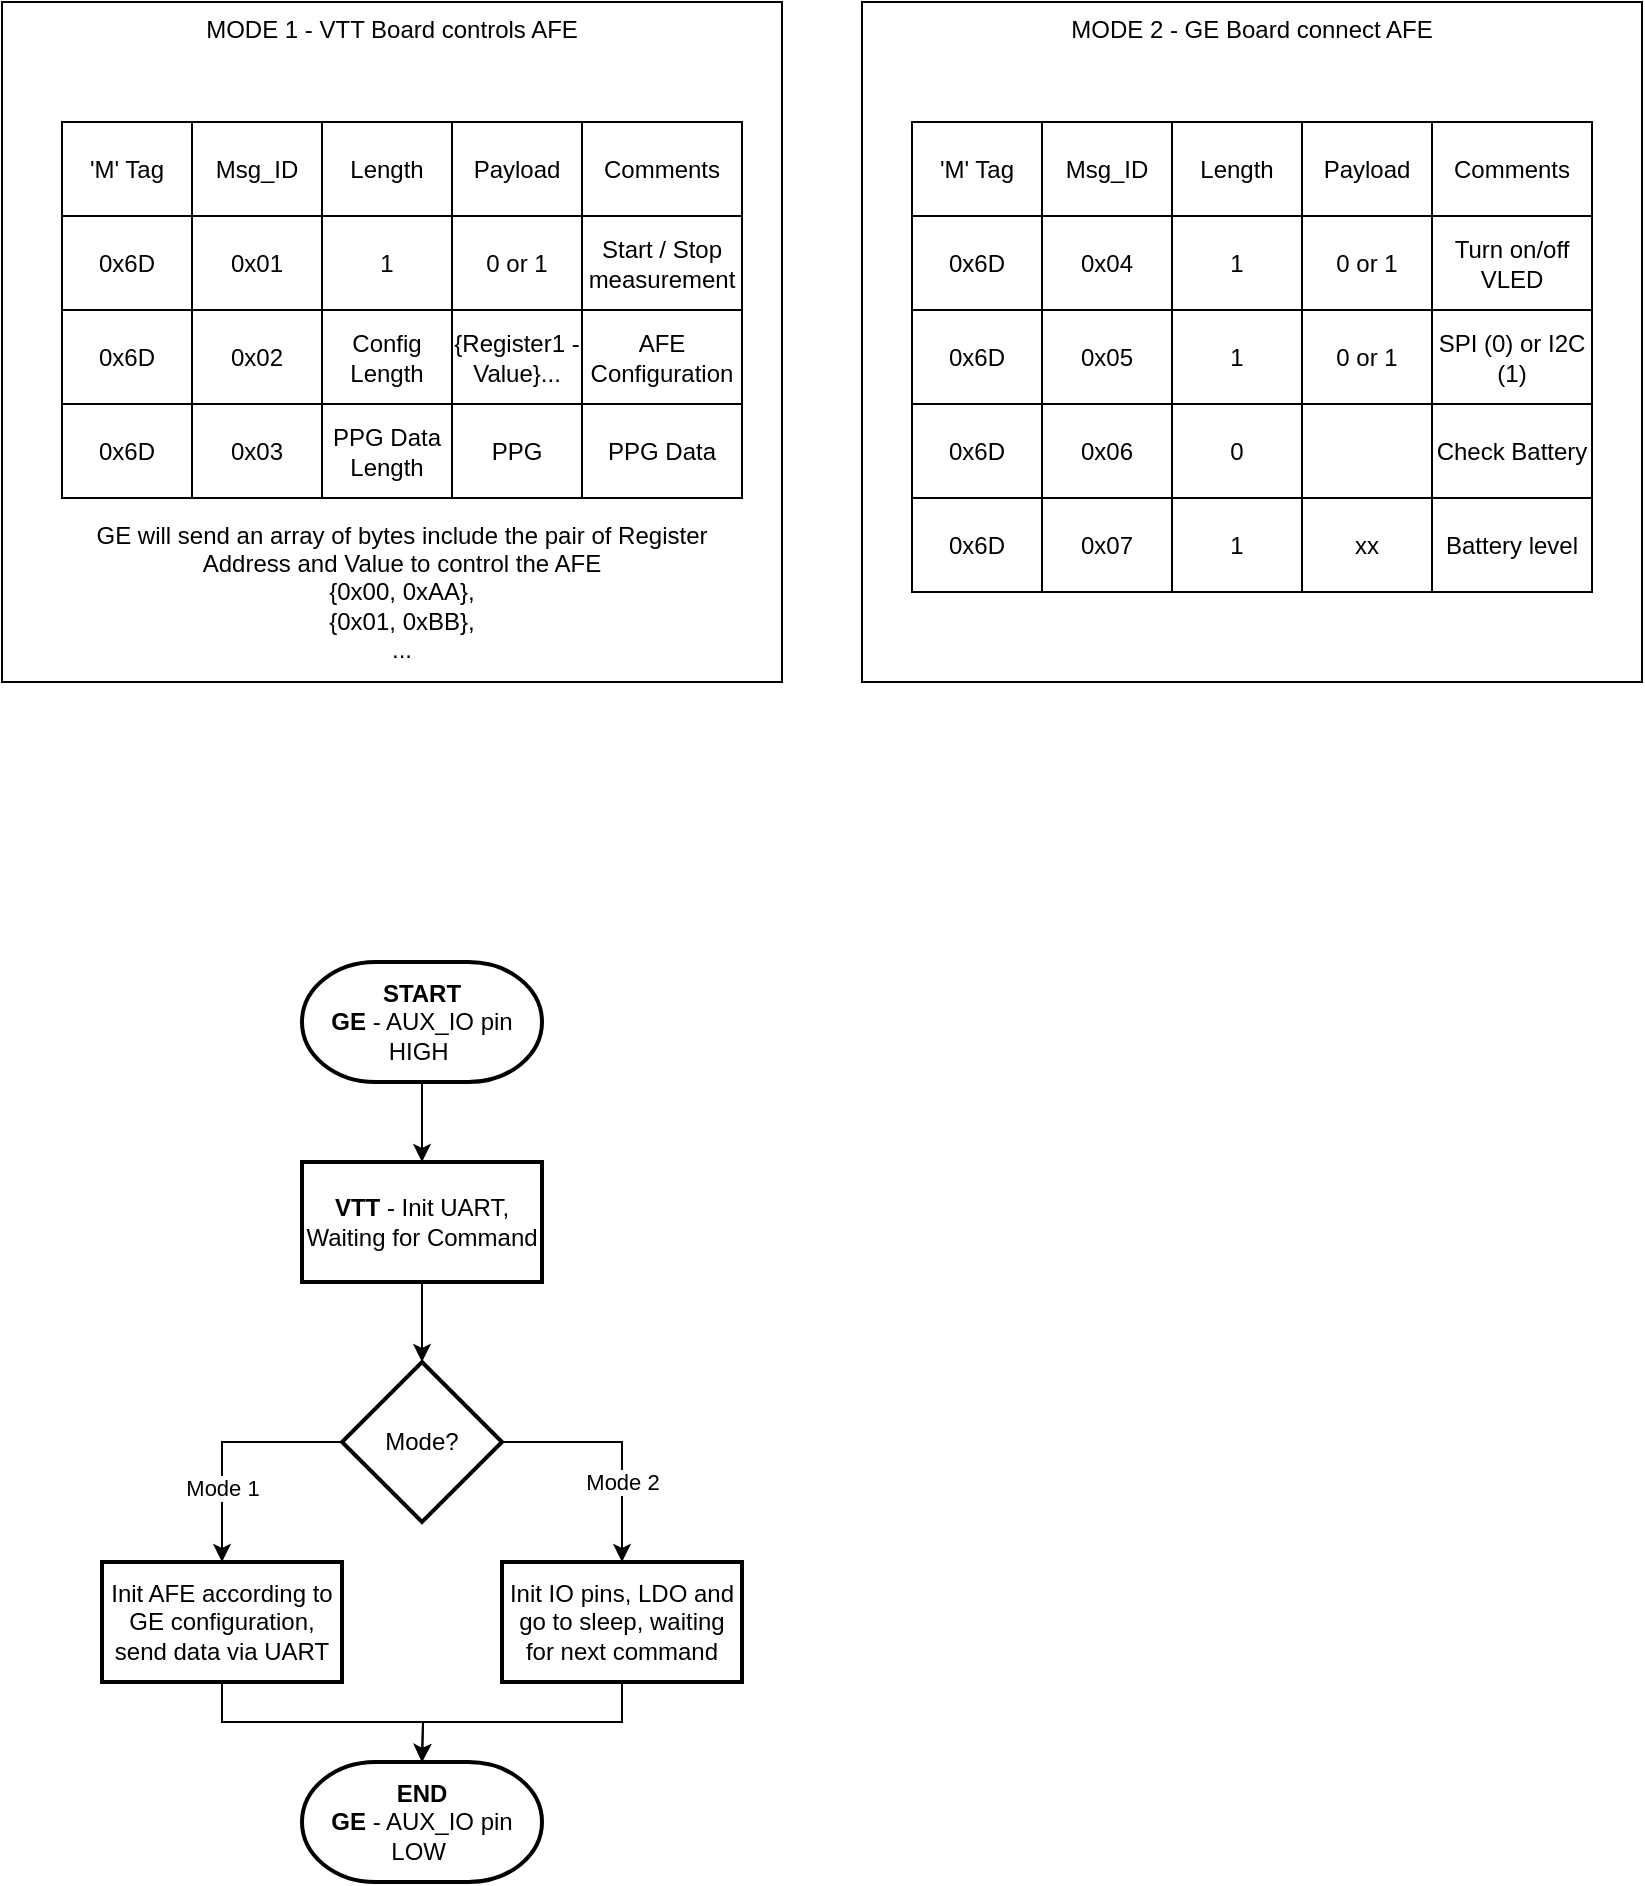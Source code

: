 <mxfile version="28.1.0">
  <diagram name="Page-1" id="u_4Rbd6-DPw6xN2j73VG">
    <mxGraphModel dx="1973" dy="774" grid="1" gridSize="10" guides="1" tooltips="1" connect="1" arrows="1" fold="1" page="1" pageScale="1" pageWidth="850" pageHeight="1100" math="0" shadow="0">
      <root>
        <mxCell id="0" />
        <mxCell id="1" parent="0" />
        <mxCell id="0Z28K1uZ04GMZeIwGt2u-1" value="MODE 1 - VTT Board controls AFE" style="rounded=0;whiteSpace=wrap;html=1;verticalAlign=top;" vertex="1" parent="1">
          <mxGeometry x="-70" y="40" width="390" height="340" as="geometry" />
        </mxCell>
        <mxCell id="0Z28K1uZ04GMZeIwGt2u-3" value="MODE 2 - GE Board connect AFE" style="rounded=0;whiteSpace=wrap;html=1;verticalAlign=top;" vertex="1" parent="1">
          <mxGeometry x="360" y="40" width="390" height="340" as="geometry" />
        </mxCell>
        <mxCell id="0Z28K1uZ04GMZeIwGt2u-168" value="" style="childLayout=tableLayout;recursiveResize=0;shadow=0;fillColor=none;" vertex="1" parent="1">
          <mxGeometry x="-40" y="100" width="340" height="188" as="geometry" />
        </mxCell>
        <mxCell id="0Z28K1uZ04GMZeIwGt2u-169" value="" style="shape=tableRow;horizontal=0;startSize=0;swimlaneHead=0;swimlaneBody=0;top=0;left=0;bottom=0;right=0;dropTarget=0;collapsible=0;recursiveResize=0;expand=0;fontStyle=0;fillColor=none;strokeColor=inherit;" vertex="1" parent="0Z28K1uZ04GMZeIwGt2u-168">
          <mxGeometry width="340" height="47" as="geometry" />
        </mxCell>
        <mxCell id="0Z28K1uZ04GMZeIwGt2u-170" value="&#39;M&#39; Tag" style="connectable=0;recursiveResize=0;strokeColor=inherit;fillColor=none;align=center;whiteSpace=wrap;html=1;" vertex="1" parent="0Z28K1uZ04GMZeIwGt2u-169">
          <mxGeometry width="65" height="47" as="geometry">
            <mxRectangle width="65" height="47" as="alternateBounds" />
          </mxGeometry>
        </mxCell>
        <mxCell id="0Z28K1uZ04GMZeIwGt2u-171" value="Msg_ID" style="connectable=0;recursiveResize=0;strokeColor=inherit;fillColor=none;align=center;whiteSpace=wrap;html=1;" vertex="1" parent="0Z28K1uZ04GMZeIwGt2u-169">
          <mxGeometry x="65" width="65" height="47" as="geometry">
            <mxRectangle width="65" height="47" as="alternateBounds" />
          </mxGeometry>
        </mxCell>
        <mxCell id="0Z28K1uZ04GMZeIwGt2u-172" value="Length" style="connectable=0;recursiveResize=0;strokeColor=inherit;fillColor=none;align=center;whiteSpace=wrap;html=1;" vertex="1" parent="0Z28K1uZ04GMZeIwGt2u-169">
          <mxGeometry x="130" width="65" height="47" as="geometry">
            <mxRectangle width="65" height="47" as="alternateBounds" />
          </mxGeometry>
        </mxCell>
        <mxCell id="0Z28K1uZ04GMZeIwGt2u-199" value="Payload" style="connectable=0;recursiveResize=0;strokeColor=inherit;fillColor=none;align=center;whiteSpace=wrap;html=1;" vertex="1" parent="0Z28K1uZ04GMZeIwGt2u-169">
          <mxGeometry x="195" width="65" height="47" as="geometry">
            <mxRectangle width="65" height="47" as="alternateBounds" />
          </mxGeometry>
        </mxCell>
        <mxCell id="0Z28K1uZ04GMZeIwGt2u-245" value="Comments" style="connectable=0;recursiveResize=0;strokeColor=inherit;fillColor=none;align=center;whiteSpace=wrap;html=1;" vertex="1" parent="0Z28K1uZ04GMZeIwGt2u-169">
          <mxGeometry x="260" width="80" height="47" as="geometry">
            <mxRectangle width="80" height="47" as="alternateBounds" />
          </mxGeometry>
        </mxCell>
        <mxCell id="0Z28K1uZ04GMZeIwGt2u-185" value="" style="shape=tableRow;horizontal=0;startSize=0;swimlaneHead=0;swimlaneBody=0;top=0;left=0;bottom=0;right=0;dropTarget=0;collapsible=0;recursiveResize=0;expand=0;fontStyle=0;fillColor=none;strokeColor=inherit;" vertex="1" parent="0Z28K1uZ04GMZeIwGt2u-168">
          <mxGeometry y="47" width="340" height="47" as="geometry" />
        </mxCell>
        <mxCell id="0Z28K1uZ04GMZeIwGt2u-186" value="0x6D" style="connectable=0;recursiveResize=0;strokeColor=inherit;fillColor=none;align=center;whiteSpace=wrap;html=1;" vertex="1" parent="0Z28K1uZ04GMZeIwGt2u-185">
          <mxGeometry width="65" height="47" as="geometry">
            <mxRectangle width="65" height="47" as="alternateBounds" />
          </mxGeometry>
        </mxCell>
        <mxCell id="0Z28K1uZ04GMZeIwGt2u-187" value="0x01" style="connectable=0;recursiveResize=0;strokeColor=inherit;fillColor=none;align=center;whiteSpace=wrap;html=1;" vertex="1" parent="0Z28K1uZ04GMZeIwGt2u-185">
          <mxGeometry x="65" width="65" height="47" as="geometry">
            <mxRectangle width="65" height="47" as="alternateBounds" />
          </mxGeometry>
        </mxCell>
        <mxCell id="0Z28K1uZ04GMZeIwGt2u-188" value="1" style="connectable=0;recursiveResize=0;strokeColor=inherit;fillColor=none;align=center;whiteSpace=wrap;html=1;" vertex="1" parent="0Z28K1uZ04GMZeIwGt2u-185">
          <mxGeometry x="130" width="65" height="47" as="geometry">
            <mxRectangle width="65" height="47" as="alternateBounds" />
          </mxGeometry>
        </mxCell>
        <mxCell id="0Z28K1uZ04GMZeIwGt2u-200" value="0 or 1" style="connectable=0;recursiveResize=0;strokeColor=inherit;fillColor=none;align=center;whiteSpace=wrap;html=1;" vertex="1" parent="0Z28K1uZ04GMZeIwGt2u-185">
          <mxGeometry x="195" width="65" height="47" as="geometry">
            <mxRectangle width="65" height="47" as="alternateBounds" />
          </mxGeometry>
        </mxCell>
        <mxCell id="0Z28K1uZ04GMZeIwGt2u-246" value="Start / Stop measurement" style="connectable=0;recursiveResize=0;strokeColor=inherit;fillColor=none;align=center;whiteSpace=wrap;html=1;" vertex="1" parent="0Z28K1uZ04GMZeIwGt2u-185">
          <mxGeometry x="260" width="80" height="47" as="geometry">
            <mxRectangle width="80" height="47" as="alternateBounds" />
          </mxGeometry>
        </mxCell>
        <mxCell id="0Z28K1uZ04GMZeIwGt2u-181" value="" style="shape=tableRow;horizontal=0;startSize=0;swimlaneHead=0;swimlaneBody=0;top=0;left=0;bottom=0;right=0;dropTarget=0;collapsible=0;recursiveResize=0;expand=0;fontStyle=0;fillColor=none;strokeColor=inherit;" vertex="1" parent="0Z28K1uZ04GMZeIwGt2u-168">
          <mxGeometry y="94" width="340" height="47" as="geometry" />
        </mxCell>
        <mxCell id="0Z28K1uZ04GMZeIwGt2u-182" value="0x6D" style="connectable=0;recursiveResize=0;strokeColor=inherit;fillColor=none;align=center;whiteSpace=wrap;html=1;" vertex="1" parent="0Z28K1uZ04GMZeIwGt2u-181">
          <mxGeometry width="65" height="47" as="geometry">
            <mxRectangle width="65" height="47" as="alternateBounds" />
          </mxGeometry>
        </mxCell>
        <mxCell id="0Z28K1uZ04GMZeIwGt2u-183" value="0x02" style="connectable=0;recursiveResize=0;strokeColor=inherit;fillColor=none;align=center;whiteSpace=wrap;html=1;" vertex="1" parent="0Z28K1uZ04GMZeIwGt2u-181">
          <mxGeometry x="65" width="65" height="47" as="geometry">
            <mxRectangle width="65" height="47" as="alternateBounds" />
          </mxGeometry>
        </mxCell>
        <mxCell id="0Z28K1uZ04GMZeIwGt2u-184" value="Config Length" style="connectable=0;recursiveResize=0;strokeColor=inherit;fillColor=none;align=center;whiteSpace=wrap;html=1;" vertex="1" parent="0Z28K1uZ04GMZeIwGt2u-181">
          <mxGeometry x="130" width="65" height="47" as="geometry">
            <mxRectangle width="65" height="47" as="alternateBounds" />
          </mxGeometry>
        </mxCell>
        <mxCell id="0Z28K1uZ04GMZeIwGt2u-201" value="{Register1 - Value}..." style="connectable=0;recursiveResize=0;strokeColor=inherit;fillColor=none;align=center;whiteSpace=wrap;html=1;" vertex="1" parent="0Z28K1uZ04GMZeIwGt2u-181">
          <mxGeometry x="195" width="65" height="47" as="geometry">
            <mxRectangle width="65" height="47" as="alternateBounds" />
          </mxGeometry>
        </mxCell>
        <mxCell id="0Z28K1uZ04GMZeIwGt2u-247" value="AFE Configuration" style="connectable=0;recursiveResize=0;strokeColor=inherit;fillColor=none;align=center;whiteSpace=wrap;html=1;" vertex="1" parent="0Z28K1uZ04GMZeIwGt2u-181">
          <mxGeometry x="260" width="80" height="47" as="geometry">
            <mxRectangle width="80" height="47" as="alternateBounds" />
          </mxGeometry>
        </mxCell>
        <mxCell id="0Z28K1uZ04GMZeIwGt2u-189" value="" style="shape=tableRow;horizontal=0;startSize=0;swimlaneHead=0;swimlaneBody=0;top=0;left=0;bottom=0;right=0;dropTarget=0;collapsible=0;recursiveResize=0;expand=0;fontStyle=0;fillColor=none;strokeColor=inherit;" vertex="1" parent="0Z28K1uZ04GMZeIwGt2u-168">
          <mxGeometry y="141" width="340" height="47" as="geometry" />
        </mxCell>
        <mxCell id="0Z28K1uZ04GMZeIwGt2u-190" value="0x6D" style="connectable=0;recursiveResize=0;strokeColor=inherit;fillColor=none;align=center;whiteSpace=wrap;html=1;" vertex="1" parent="0Z28K1uZ04GMZeIwGt2u-189">
          <mxGeometry width="65" height="47" as="geometry">
            <mxRectangle width="65" height="47" as="alternateBounds" />
          </mxGeometry>
        </mxCell>
        <mxCell id="0Z28K1uZ04GMZeIwGt2u-191" value="0x03" style="connectable=0;recursiveResize=0;strokeColor=inherit;fillColor=none;align=center;whiteSpace=wrap;html=1;" vertex="1" parent="0Z28K1uZ04GMZeIwGt2u-189">
          <mxGeometry x="65" width="65" height="47" as="geometry">
            <mxRectangle width="65" height="47" as="alternateBounds" />
          </mxGeometry>
        </mxCell>
        <mxCell id="0Z28K1uZ04GMZeIwGt2u-192" value="PPG Data Length" style="connectable=0;recursiveResize=0;strokeColor=inherit;fillColor=none;align=center;whiteSpace=wrap;html=1;" vertex="1" parent="0Z28K1uZ04GMZeIwGt2u-189">
          <mxGeometry x="130" width="65" height="47" as="geometry">
            <mxRectangle width="65" height="47" as="alternateBounds" />
          </mxGeometry>
        </mxCell>
        <mxCell id="0Z28K1uZ04GMZeIwGt2u-202" value="PPG" style="connectable=0;recursiveResize=0;strokeColor=inherit;fillColor=none;align=center;whiteSpace=wrap;html=1;" vertex="1" parent="0Z28K1uZ04GMZeIwGt2u-189">
          <mxGeometry x="195" width="65" height="47" as="geometry">
            <mxRectangle width="65" height="47" as="alternateBounds" />
          </mxGeometry>
        </mxCell>
        <mxCell id="0Z28K1uZ04GMZeIwGt2u-248" value="PPG Data" style="connectable=0;recursiveResize=0;strokeColor=inherit;fillColor=none;align=center;whiteSpace=wrap;html=1;" vertex="1" parent="0Z28K1uZ04GMZeIwGt2u-189">
          <mxGeometry x="260" width="80" height="47" as="geometry">
            <mxRectangle width="80" height="47" as="alternateBounds" />
          </mxGeometry>
        </mxCell>
        <mxCell id="0Z28K1uZ04GMZeIwGt2u-209" value="" style="edgeStyle=orthogonalEdgeStyle;rounded=0;orthogonalLoop=1;jettySize=auto;html=1;" edge="1" parent="1" source="0Z28K1uZ04GMZeIwGt2u-206" target="0Z28K1uZ04GMZeIwGt2u-208">
          <mxGeometry relative="1" as="geometry" />
        </mxCell>
        <mxCell id="0Z28K1uZ04GMZeIwGt2u-206" value="&lt;b&gt;START&lt;/b&gt;&lt;div&gt;&lt;b&gt;GE &lt;/b&gt;- AUX_IO pin HIGH&amp;nbsp;&lt;/div&gt;" style="strokeWidth=2;html=1;shape=mxgraph.flowchart.terminator;whiteSpace=wrap;" vertex="1" parent="1">
          <mxGeometry x="80" y="520" width="120" height="60" as="geometry" />
        </mxCell>
        <mxCell id="0Z28K1uZ04GMZeIwGt2u-213" value="" style="edgeStyle=orthogonalEdgeStyle;rounded=0;orthogonalLoop=1;jettySize=auto;html=1;" edge="1" parent="1" source="0Z28K1uZ04GMZeIwGt2u-208" target="0Z28K1uZ04GMZeIwGt2u-212">
          <mxGeometry relative="1" as="geometry" />
        </mxCell>
        <mxCell id="0Z28K1uZ04GMZeIwGt2u-208" value="&lt;b&gt;VTT &lt;/b&gt;- Init UART, Waiting for Command" style="whiteSpace=wrap;html=1;strokeWidth=2;" vertex="1" parent="1">
          <mxGeometry x="80" y="620" width="120" height="60" as="geometry" />
        </mxCell>
        <mxCell id="0Z28K1uZ04GMZeIwGt2u-215" value="Mode 1" style="edgeStyle=orthogonalEdgeStyle;rounded=0;orthogonalLoop=1;jettySize=auto;html=1;" edge="1" parent="1" source="0Z28K1uZ04GMZeIwGt2u-212" target="0Z28K1uZ04GMZeIwGt2u-214">
          <mxGeometry x="0.385" relative="1" as="geometry">
            <Array as="points">
              <mxPoint x="40" y="760" />
            </Array>
            <mxPoint as="offset" />
          </mxGeometry>
        </mxCell>
        <mxCell id="0Z28K1uZ04GMZeIwGt2u-217" value="Mode 2" style="edgeStyle=orthogonalEdgeStyle;rounded=0;orthogonalLoop=1;jettySize=auto;html=1;" edge="1" parent="1" source="0Z28K1uZ04GMZeIwGt2u-212" target="0Z28K1uZ04GMZeIwGt2u-216">
          <mxGeometry x="0.333" relative="1" as="geometry">
            <Array as="points">
              <mxPoint x="240" y="760" />
            </Array>
            <mxPoint as="offset" />
          </mxGeometry>
        </mxCell>
        <mxCell id="0Z28K1uZ04GMZeIwGt2u-212" value="Mode?" style="rhombus;whiteSpace=wrap;html=1;strokeWidth=2;" vertex="1" parent="1">
          <mxGeometry x="100" y="720" width="80" height="80" as="geometry" />
        </mxCell>
        <mxCell id="0Z28K1uZ04GMZeIwGt2u-218" style="edgeStyle=orthogonalEdgeStyle;rounded=0;orthogonalLoop=1;jettySize=auto;html=1;exitX=0.5;exitY=1;exitDx=0;exitDy=0;" edge="1" parent="1" source="0Z28K1uZ04GMZeIwGt2u-214">
          <mxGeometry relative="1" as="geometry">
            <mxPoint x="140" y="920" as="targetPoint" />
          </mxGeometry>
        </mxCell>
        <mxCell id="0Z28K1uZ04GMZeIwGt2u-214" value="Init AFE according to GE configuration, send data via UART" style="whiteSpace=wrap;html=1;strokeWidth=2;" vertex="1" parent="1">
          <mxGeometry x="-20" y="820" width="120" height="60" as="geometry" />
        </mxCell>
        <mxCell id="0Z28K1uZ04GMZeIwGt2u-219" style="edgeStyle=orthogonalEdgeStyle;rounded=0;orthogonalLoop=1;jettySize=auto;html=1;exitX=0.5;exitY=1;exitDx=0;exitDy=0;" edge="1" parent="1" source="0Z28K1uZ04GMZeIwGt2u-216">
          <mxGeometry relative="1" as="geometry">
            <mxPoint x="140" y="920" as="targetPoint" />
          </mxGeometry>
        </mxCell>
        <mxCell id="0Z28K1uZ04GMZeIwGt2u-216" value="Init IO pins, LDO and go to sleep, waiting for next command" style="whiteSpace=wrap;html=1;strokeWidth=2;" vertex="1" parent="1">
          <mxGeometry x="180" y="820" width="120" height="60" as="geometry" />
        </mxCell>
        <mxCell id="0Z28K1uZ04GMZeIwGt2u-220" value="&lt;b&gt;END&lt;/b&gt;&lt;div&gt;&lt;b&gt;GE &lt;/b&gt;- AUX_IO pin LOW&amp;nbsp;&lt;/div&gt;" style="strokeWidth=2;html=1;shape=mxgraph.flowchart.terminator;whiteSpace=wrap;" vertex="1" parent="1">
          <mxGeometry x="80" y="920" width="120" height="60" as="geometry" />
        </mxCell>
        <mxCell id="0Z28K1uZ04GMZeIwGt2u-223" value="GE will send an array of bytes include the pair of Register Address and Value to control the AFE&lt;div&gt;{0x00, 0xAA},&lt;/div&gt;&lt;div&gt;{0x01, 0xBB},&lt;/div&gt;&lt;div&gt;...&lt;/div&gt;" style="text;strokeColor=none;align=center;fillColor=none;html=1;verticalAlign=middle;whiteSpace=wrap;rounded=0;" vertex="1" parent="1">
          <mxGeometry x="-40" y="300" width="340" height="70" as="geometry" />
        </mxCell>
        <mxCell id="0Z28K1uZ04GMZeIwGt2u-249" value="" style="childLayout=tableLayout;recursiveResize=0;shadow=0;fillColor=none;" vertex="1" parent="1">
          <mxGeometry x="385" y="100" width="340" height="235" as="geometry" />
        </mxCell>
        <mxCell id="0Z28K1uZ04GMZeIwGt2u-250" value="" style="shape=tableRow;horizontal=0;startSize=0;swimlaneHead=0;swimlaneBody=0;top=0;left=0;bottom=0;right=0;dropTarget=0;collapsible=0;recursiveResize=0;expand=0;fontStyle=0;fillColor=none;strokeColor=inherit;" vertex="1" parent="0Z28K1uZ04GMZeIwGt2u-249">
          <mxGeometry width="340" height="47" as="geometry" />
        </mxCell>
        <mxCell id="0Z28K1uZ04GMZeIwGt2u-251" value="&#39;M&#39; Tag" style="connectable=0;recursiveResize=0;strokeColor=inherit;fillColor=none;align=center;whiteSpace=wrap;html=1;" vertex="1" parent="0Z28K1uZ04GMZeIwGt2u-250">
          <mxGeometry width="65" height="47" as="geometry">
            <mxRectangle width="65" height="47" as="alternateBounds" />
          </mxGeometry>
        </mxCell>
        <mxCell id="0Z28K1uZ04GMZeIwGt2u-252" value="Msg_ID" style="connectable=0;recursiveResize=0;strokeColor=inherit;fillColor=none;align=center;whiteSpace=wrap;html=1;" vertex="1" parent="0Z28K1uZ04GMZeIwGt2u-250">
          <mxGeometry x="65" width="65" height="47" as="geometry">
            <mxRectangle width="65" height="47" as="alternateBounds" />
          </mxGeometry>
        </mxCell>
        <mxCell id="0Z28K1uZ04GMZeIwGt2u-253" value="Length" style="connectable=0;recursiveResize=0;strokeColor=inherit;fillColor=none;align=center;whiteSpace=wrap;html=1;" vertex="1" parent="0Z28K1uZ04GMZeIwGt2u-250">
          <mxGeometry x="130" width="65" height="47" as="geometry">
            <mxRectangle width="65" height="47" as="alternateBounds" />
          </mxGeometry>
        </mxCell>
        <mxCell id="0Z28K1uZ04GMZeIwGt2u-254" value="Payload" style="connectable=0;recursiveResize=0;strokeColor=inherit;fillColor=none;align=center;whiteSpace=wrap;html=1;" vertex="1" parent="0Z28K1uZ04GMZeIwGt2u-250">
          <mxGeometry x="195" width="65" height="47" as="geometry">
            <mxRectangle width="65" height="47" as="alternateBounds" />
          </mxGeometry>
        </mxCell>
        <mxCell id="0Z28K1uZ04GMZeIwGt2u-255" value="Comments" style="connectable=0;recursiveResize=0;strokeColor=inherit;fillColor=none;align=center;whiteSpace=wrap;html=1;" vertex="1" parent="0Z28K1uZ04GMZeIwGt2u-250">
          <mxGeometry x="260" width="80" height="47" as="geometry">
            <mxRectangle width="80" height="47" as="alternateBounds" />
          </mxGeometry>
        </mxCell>
        <mxCell id="0Z28K1uZ04GMZeIwGt2u-256" value="" style="shape=tableRow;horizontal=0;startSize=0;swimlaneHead=0;swimlaneBody=0;top=0;left=0;bottom=0;right=0;dropTarget=0;collapsible=0;recursiveResize=0;expand=0;fontStyle=0;fillColor=none;strokeColor=inherit;" vertex="1" parent="0Z28K1uZ04GMZeIwGt2u-249">
          <mxGeometry y="47" width="340" height="47" as="geometry" />
        </mxCell>
        <mxCell id="0Z28K1uZ04GMZeIwGt2u-257" value="0x6D" style="connectable=0;recursiveResize=0;strokeColor=inherit;fillColor=none;align=center;whiteSpace=wrap;html=1;" vertex="1" parent="0Z28K1uZ04GMZeIwGt2u-256">
          <mxGeometry width="65" height="47" as="geometry">
            <mxRectangle width="65" height="47" as="alternateBounds" />
          </mxGeometry>
        </mxCell>
        <mxCell id="0Z28K1uZ04GMZeIwGt2u-258" value="0x04" style="connectable=0;recursiveResize=0;strokeColor=inherit;fillColor=none;align=center;whiteSpace=wrap;html=1;" vertex="1" parent="0Z28K1uZ04GMZeIwGt2u-256">
          <mxGeometry x="65" width="65" height="47" as="geometry">
            <mxRectangle width="65" height="47" as="alternateBounds" />
          </mxGeometry>
        </mxCell>
        <mxCell id="0Z28K1uZ04GMZeIwGt2u-259" value="1" style="connectable=0;recursiveResize=0;strokeColor=inherit;fillColor=none;align=center;whiteSpace=wrap;html=1;" vertex="1" parent="0Z28K1uZ04GMZeIwGt2u-256">
          <mxGeometry x="130" width="65" height="47" as="geometry">
            <mxRectangle width="65" height="47" as="alternateBounds" />
          </mxGeometry>
        </mxCell>
        <mxCell id="0Z28K1uZ04GMZeIwGt2u-260" value="0 or 1" style="connectable=0;recursiveResize=0;strokeColor=inherit;fillColor=none;align=center;whiteSpace=wrap;html=1;" vertex="1" parent="0Z28K1uZ04GMZeIwGt2u-256">
          <mxGeometry x="195" width="65" height="47" as="geometry">
            <mxRectangle width="65" height="47" as="alternateBounds" />
          </mxGeometry>
        </mxCell>
        <mxCell id="0Z28K1uZ04GMZeIwGt2u-261" value="Turn on/off VLED" style="connectable=0;recursiveResize=0;strokeColor=inherit;fillColor=none;align=center;whiteSpace=wrap;html=1;" vertex="1" parent="0Z28K1uZ04GMZeIwGt2u-256">
          <mxGeometry x="260" width="80" height="47" as="geometry">
            <mxRectangle width="80" height="47" as="alternateBounds" />
          </mxGeometry>
        </mxCell>
        <mxCell id="0Z28K1uZ04GMZeIwGt2u-262" value="" style="shape=tableRow;horizontal=0;startSize=0;swimlaneHead=0;swimlaneBody=0;top=0;left=0;bottom=0;right=0;dropTarget=0;collapsible=0;recursiveResize=0;expand=0;fontStyle=0;fillColor=none;strokeColor=inherit;" vertex="1" parent="0Z28K1uZ04GMZeIwGt2u-249">
          <mxGeometry y="94" width="340" height="47" as="geometry" />
        </mxCell>
        <mxCell id="0Z28K1uZ04GMZeIwGt2u-263" value="0x6D" style="connectable=0;recursiveResize=0;strokeColor=inherit;fillColor=none;align=center;whiteSpace=wrap;html=1;" vertex="1" parent="0Z28K1uZ04GMZeIwGt2u-262">
          <mxGeometry width="65" height="47" as="geometry">
            <mxRectangle width="65" height="47" as="alternateBounds" />
          </mxGeometry>
        </mxCell>
        <mxCell id="0Z28K1uZ04GMZeIwGt2u-264" value="0x05" style="connectable=0;recursiveResize=0;strokeColor=inherit;fillColor=none;align=center;whiteSpace=wrap;html=1;" vertex="1" parent="0Z28K1uZ04GMZeIwGt2u-262">
          <mxGeometry x="65" width="65" height="47" as="geometry">
            <mxRectangle width="65" height="47" as="alternateBounds" />
          </mxGeometry>
        </mxCell>
        <mxCell id="0Z28K1uZ04GMZeIwGt2u-265" value="1" style="connectable=0;recursiveResize=0;strokeColor=inherit;fillColor=none;align=center;whiteSpace=wrap;html=1;" vertex="1" parent="0Z28K1uZ04GMZeIwGt2u-262">
          <mxGeometry x="130" width="65" height="47" as="geometry">
            <mxRectangle width="65" height="47" as="alternateBounds" />
          </mxGeometry>
        </mxCell>
        <mxCell id="0Z28K1uZ04GMZeIwGt2u-266" value="0 or 1" style="connectable=0;recursiveResize=0;strokeColor=inherit;fillColor=none;align=center;whiteSpace=wrap;html=1;" vertex="1" parent="0Z28K1uZ04GMZeIwGt2u-262">
          <mxGeometry x="195" width="65" height="47" as="geometry">
            <mxRectangle width="65" height="47" as="alternateBounds" />
          </mxGeometry>
        </mxCell>
        <mxCell id="0Z28K1uZ04GMZeIwGt2u-267" value="SPI (0) or I2C (1)" style="connectable=0;recursiveResize=0;strokeColor=inherit;fillColor=none;align=center;whiteSpace=wrap;html=1;" vertex="1" parent="0Z28K1uZ04GMZeIwGt2u-262">
          <mxGeometry x="260" width="80" height="47" as="geometry">
            <mxRectangle width="80" height="47" as="alternateBounds" />
          </mxGeometry>
        </mxCell>
        <mxCell id="0Z28K1uZ04GMZeIwGt2u-268" value="" style="shape=tableRow;horizontal=0;startSize=0;swimlaneHead=0;swimlaneBody=0;top=0;left=0;bottom=0;right=0;dropTarget=0;collapsible=0;recursiveResize=0;expand=0;fontStyle=0;fillColor=none;strokeColor=inherit;" vertex="1" parent="0Z28K1uZ04GMZeIwGt2u-249">
          <mxGeometry y="141" width="340" height="47" as="geometry" />
        </mxCell>
        <mxCell id="0Z28K1uZ04GMZeIwGt2u-269" value="0x6D" style="connectable=0;recursiveResize=0;strokeColor=inherit;fillColor=none;align=center;whiteSpace=wrap;html=1;" vertex="1" parent="0Z28K1uZ04GMZeIwGt2u-268">
          <mxGeometry width="65" height="47" as="geometry">
            <mxRectangle width="65" height="47" as="alternateBounds" />
          </mxGeometry>
        </mxCell>
        <mxCell id="0Z28K1uZ04GMZeIwGt2u-270" value="0x06" style="connectable=0;recursiveResize=0;strokeColor=inherit;fillColor=none;align=center;whiteSpace=wrap;html=1;" vertex="1" parent="0Z28K1uZ04GMZeIwGt2u-268">
          <mxGeometry x="65" width="65" height="47" as="geometry">
            <mxRectangle width="65" height="47" as="alternateBounds" />
          </mxGeometry>
        </mxCell>
        <mxCell id="0Z28K1uZ04GMZeIwGt2u-271" value="0" style="connectable=0;recursiveResize=0;strokeColor=inherit;fillColor=none;align=center;whiteSpace=wrap;html=1;" vertex="1" parent="0Z28K1uZ04GMZeIwGt2u-268">
          <mxGeometry x="130" width="65" height="47" as="geometry">
            <mxRectangle width="65" height="47" as="alternateBounds" />
          </mxGeometry>
        </mxCell>
        <mxCell id="0Z28K1uZ04GMZeIwGt2u-272" value="" style="connectable=0;recursiveResize=0;strokeColor=inherit;fillColor=none;align=center;whiteSpace=wrap;html=1;" vertex="1" parent="0Z28K1uZ04GMZeIwGt2u-268">
          <mxGeometry x="195" width="65" height="47" as="geometry">
            <mxRectangle width="65" height="47" as="alternateBounds" />
          </mxGeometry>
        </mxCell>
        <mxCell id="0Z28K1uZ04GMZeIwGt2u-273" value="Check Battery" style="connectable=0;recursiveResize=0;strokeColor=inherit;fillColor=none;align=center;whiteSpace=wrap;html=1;" vertex="1" parent="0Z28K1uZ04GMZeIwGt2u-268">
          <mxGeometry x="260" width="80" height="47" as="geometry">
            <mxRectangle width="80" height="47" as="alternateBounds" />
          </mxGeometry>
        </mxCell>
        <mxCell id="0Z28K1uZ04GMZeIwGt2u-274" style="shape=tableRow;horizontal=0;startSize=0;swimlaneHead=0;swimlaneBody=0;top=0;left=0;bottom=0;right=0;dropTarget=0;collapsible=0;recursiveResize=0;expand=0;fontStyle=0;fillColor=none;strokeColor=inherit;" vertex="1" parent="0Z28K1uZ04GMZeIwGt2u-249">
          <mxGeometry y="188" width="340" height="47" as="geometry" />
        </mxCell>
        <mxCell id="0Z28K1uZ04GMZeIwGt2u-275" value="0x6D" style="connectable=0;recursiveResize=0;strokeColor=inherit;fillColor=none;align=center;whiteSpace=wrap;html=1;" vertex="1" parent="0Z28K1uZ04GMZeIwGt2u-274">
          <mxGeometry width="65" height="47" as="geometry">
            <mxRectangle width="65" height="47" as="alternateBounds" />
          </mxGeometry>
        </mxCell>
        <mxCell id="0Z28K1uZ04GMZeIwGt2u-276" value="0x07" style="connectable=0;recursiveResize=0;strokeColor=inherit;fillColor=none;align=center;whiteSpace=wrap;html=1;" vertex="1" parent="0Z28K1uZ04GMZeIwGt2u-274">
          <mxGeometry x="65" width="65" height="47" as="geometry">
            <mxRectangle width="65" height="47" as="alternateBounds" />
          </mxGeometry>
        </mxCell>
        <mxCell id="0Z28K1uZ04GMZeIwGt2u-277" value="1" style="connectable=0;recursiveResize=0;strokeColor=inherit;fillColor=none;align=center;whiteSpace=wrap;html=1;" vertex="1" parent="0Z28K1uZ04GMZeIwGt2u-274">
          <mxGeometry x="130" width="65" height="47" as="geometry">
            <mxRectangle width="65" height="47" as="alternateBounds" />
          </mxGeometry>
        </mxCell>
        <mxCell id="0Z28K1uZ04GMZeIwGt2u-278" value="xx" style="connectable=0;recursiveResize=0;strokeColor=inherit;fillColor=none;align=center;whiteSpace=wrap;html=1;" vertex="1" parent="0Z28K1uZ04GMZeIwGt2u-274">
          <mxGeometry x="195" width="65" height="47" as="geometry">
            <mxRectangle width="65" height="47" as="alternateBounds" />
          </mxGeometry>
        </mxCell>
        <mxCell id="0Z28K1uZ04GMZeIwGt2u-279" value="Battery level" style="connectable=0;recursiveResize=0;strokeColor=inherit;fillColor=none;align=center;whiteSpace=wrap;html=1;" vertex="1" parent="0Z28K1uZ04GMZeIwGt2u-274">
          <mxGeometry x="260" width="80" height="47" as="geometry">
            <mxRectangle width="80" height="47" as="alternateBounds" />
          </mxGeometry>
        </mxCell>
      </root>
    </mxGraphModel>
  </diagram>
</mxfile>

